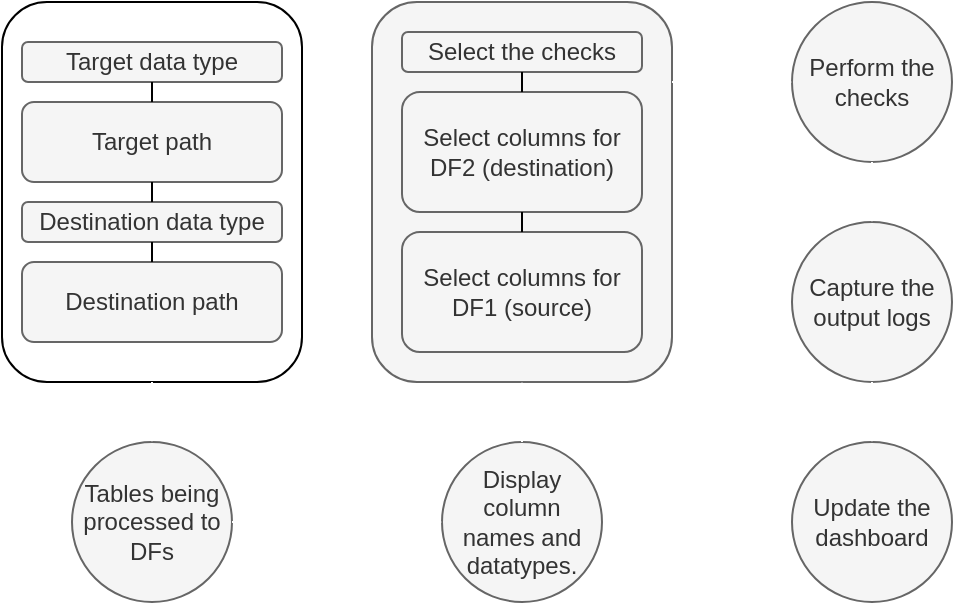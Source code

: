 <mxfile>
    <diagram id="C5RBs43oDa-KdzZeNtuy" name="Page-1">
        <mxGraphModel dx="614" dy="478" grid="1" gridSize="10" guides="1" tooltips="1" connect="1" arrows="1" fold="1" page="1" pageScale="1" pageWidth="827" pageHeight="1169" math="0" shadow="0">
            <root>
                <mxCell id="WIyWlLk6GJQsqaUBKTNV-0"/>
                <mxCell id="WIyWlLk6GJQsqaUBKTNV-1" parent="WIyWlLk6GJQsqaUBKTNV-0"/>
                <mxCell id="pdH0zqSJrU-gVliZ878T-4" value="Tables being processed to DFs" style="ellipse;whiteSpace=wrap;html=1;aspect=fixed;fontColor=#333333;strokeColor=#666666;fillColor=#f5f5f5;" parent="WIyWlLk6GJQsqaUBKTNV-1" vertex="1">
                    <mxGeometry x="110" y="270" width="80" height="80" as="geometry"/>
                </mxCell>
                <mxCell id="pdH0zqSJrU-gVliZ878T-5" value="" style="rounded=1;whiteSpace=wrap;html=1;fontColor=default;strokeColor=default;fillColor=#FFFFFF;" parent="WIyWlLk6GJQsqaUBKTNV-1" vertex="1">
                    <mxGeometry x="75" y="50" width="150" height="190" as="geometry"/>
                </mxCell>
                <mxCell id="pdH0zqSJrU-gVliZ878T-6" value="Target path" style="rounded=1;whiteSpace=wrap;html=1;fontColor=#333333;strokeColor=#666666;fillColor=#f5f5f5;" parent="WIyWlLk6GJQsqaUBKTNV-1" vertex="1">
                    <mxGeometry x="85" y="100" width="130" height="40" as="geometry"/>
                </mxCell>
                <mxCell id="pdH0zqSJrU-gVliZ878T-7" value="Destination path" style="rounded=1;whiteSpace=wrap;html=1;fontColor=#333333;strokeColor=#666666;fillColor=#f5f5f5;" parent="WIyWlLk6GJQsqaUBKTNV-1" vertex="1">
                    <mxGeometry x="85" y="180" width="130" height="40" as="geometry"/>
                </mxCell>
                <mxCell id="pdH0zqSJrU-gVliZ878T-8" value="Target data type" style="rounded=1;whiteSpace=wrap;html=1;fontColor=#333333;strokeColor=#666666;fillColor=#f5f5f5;" parent="WIyWlLk6GJQsqaUBKTNV-1" vertex="1">
                    <mxGeometry x="85" y="70" width="130" height="20" as="geometry"/>
                </mxCell>
                <mxCell id="pdH0zqSJrU-gVliZ878T-9" value="Destination data type" style="rounded=1;whiteSpace=wrap;html=1;fontColor=#333333;strokeColor=#666666;fillColor=#f5f5f5;" parent="WIyWlLk6GJQsqaUBKTNV-1" vertex="1">
                    <mxGeometry x="85" y="150" width="130" height="20" as="geometry"/>
                </mxCell>
                <mxCell id="pdH0zqSJrU-gVliZ878T-10" value="" style="endArrow=none;html=1;rounded=0;fontColor=default;entryX=0.5;entryY=1;entryDx=0;entryDy=0;strokeColor=default;labelBackgroundColor=default;exitX=0.5;exitY=0;exitDx=0;exitDy=0;" parent="WIyWlLk6GJQsqaUBKTNV-1" source="pdH0zqSJrU-gVliZ878T-6" target="pdH0zqSJrU-gVliZ878T-8" edge="1">
                    <mxGeometry width="50" height="50" relative="1" as="geometry">
                        <mxPoint x="190" y="190" as="sourcePoint"/>
                        <mxPoint x="240" y="140" as="targetPoint"/>
                    </mxGeometry>
                </mxCell>
                <mxCell id="pdH0zqSJrU-gVliZ878T-11" value="" style="endArrow=none;html=1;rounded=0;labelBackgroundColor=default;fontColor=default;strokeColor=default;entryX=0.5;entryY=1;entryDx=0;entryDy=0;exitX=0.5;exitY=0;exitDx=0;exitDy=0;" parent="WIyWlLk6GJQsqaUBKTNV-1" source="pdH0zqSJrU-gVliZ878T-9" target="pdH0zqSJrU-gVliZ878T-6" edge="1">
                    <mxGeometry width="50" height="50" relative="1" as="geometry">
                        <mxPoint x="130" y="180" as="sourcePoint"/>
                        <mxPoint x="180" y="130" as="targetPoint"/>
                    </mxGeometry>
                </mxCell>
                <mxCell id="pdH0zqSJrU-gVliZ878T-12" value="" style="endArrow=none;html=1;rounded=0;labelBackgroundColor=default;fontColor=default;strokeColor=default;entryX=0.5;entryY=1;entryDx=0;entryDy=0;exitX=0.5;exitY=0;exitDx=0;exitDy=0;" parent="WIyWlLk6GJQsqaUBKTNV-1" source="pdH0zqSJrU-gVliZ878T-7" target="pdH0zqSJrU-gVliZ878T-9" edge="1">
                    <mxGeometry width="50" height="50" relative="1" as="geometry">
                        <mxPoint x="140" y="210" as="sourcePoint"/>
                        <mxPoint x="190" y="160" as="targetPoint"/>
                    </mxGeometry>
                </mxCell>
                <mxCell id="pdH0zqSJrU-gVliZ878T-13" value="" style="endArrow=classic;html=1;rounded=0;labelBackgroundColor=default;fontColor=default;exitX=0.5;exitY=1;exitDx=0;exitDy=0;entryX=0.5;entryY=0;entryDx=0;entryDy=0;fillColor=#f5f5f5;strokeColor=#FFFFFF;" parent="WIyWlLk6GJQsqaUBKTNV-1" source="pdH0zqSJrU-gVliZ878T-5" target="pdH0zqSJrU-gVliZ878T-4" edge="1">
                    <mxGeometry width="50" height="50" relative="1" as="geometry">
                        <mxPoint x="180" y="370" as="sourcePoint"/>
                        <mxPoint x="230" y="320" as="targetPoint"/>
                    </mxGeometry>
                </mxCell>
                <mxCell id="pdH0zqSJrU-gVliZ878T-15" value="" style="rounded=1;whiteSpace=wrap;html=1;fontColor=#333333;strokeColor=#666666;fillColor=#f5f5f5;" parent="WIyWlLk6GJQsqaUBKTNV-1" vertex="1">
                    <mxGeometry x="260" y="50" width="150" height="190" as="geometry"/>
                </mxCell>
                <mxCell id="pdH0zqSJrU-gVliZ878T-21" value="" style="endArrow=none;html=1;rounded=0;labelBackgroundColor=default;fontColor=default;strokeColor=default;entryX=0.5;entryY=1;entryDx=0;entryDy=0;exitX=0.5;exitY=0;exitDx=0;exitDy=0;fillColor=default;" parent="WIyWlLk6GJQsqaUBKTNV-1" edge="1">
                    <mxGeometry width="50" height="50" relative="1" as="geometry">
                        <mxPoint x="335" y="150" as="sourcePoint"/>
                        <mxPoint x="365" y="130" as="targetPoint"/>
                    </mxGeometry>
                </mxCell>
                <mxCell id="pdH0zqSJrU-gVliZ878T-23" value="Display column names and datatypes." style="ellipse;whiteSpace=wrap;html=1;aspect=fixed;fontColor=#333333;strokeColor=#666666;fillColor=#f5f5f5;" parent="WIyWlLk6GJQsqaUBKTNV-1" vertex="1">
                    <mxGeometry x="295" y="270" width="80" height="80" as="geometry"/>
                </mxCell>
                <mxCell id="pdH0zqSJrU-gVliZ878T-24" value="" style="endArrow=classic;html=1;rounded=0;labelBackgroundColor=default;fontColor=default;fillColor=default;exitX=0.5;exitY=0;exitDx=0;exitDy=0;entryX=0.5;entryY=1;entryDx=0;entryDy=0;strokeColor=#FFFFFF;" parent="WIyWlLk6GJQsqaUBKTNV-1" source="pdH0zqSJrU-gVliZ878T-23" target="pdH0zqSJrU-gVliZ878T-15" edge="1">
                    <mxGeometry width="50" height="50" relative="1" as="geometry">
                        <mxPoint x="320" y="250" as="sourcePoint"/>
                        <mxPoint x="420" y="260" as="targetPoint"/>
                    </mxGeometry>
                </mxCell>
                <mxCell id="pdH0zqSJrU-gVliZ878T-25" value="" style="endArrow=classic;html=1;rounded=0;labelBackgroundColor=default;fontColor=default;fillColor=default;exitX=1;exitY=0.5;exitDx=0;exitDy=0;entryX=0;entryY=0.5;entryDx=0;entryDy=0;strokeColor=#FFFFFF;" parent="WIyWlLk6GJQsqaUBKTNV-1" source="pdH0zqSJrU-gVliZ878T-4" target="pdH0zqSJrU-gVliZ878T-23" edge="1">
                    <mxGeometry width="50" height="50" relative="1" as="geometry">
                        <mxPoint x="300" y="290" as="sourcePoint"/>
                        <mxPoint x="350" y="240" as="targetPoint"/>
                    </mxGeometry>
                </mxCell>
                <mxCell id="pdH0zqSJrU-gVliZ878T-27" value="Select columns for DF1 (source)" style="rounded=1;whiteSpace=wrap;html=1;fontColor=#333333;strokeColor=#666666;fillColor=#f5f5f5;" parent="WIyWlLk6GJQsqaUBKTNV-1" vertex="1">
                    <mxGeometry x="275" y="165" width="120" height="60" as="geometry"/>
                </mxCell>
                <mxCell id="pdH0zqSJrU-gVliZ878T-28" value="Select columns for DF2 (destination)" style="rounded=1;whiteSpace=wrap;html=1;fontColor=#333333;strokeColor=#666666;fillColor=#f5f5f5;" parent="WIyWlLk6GJQsqaUBKTNV-1" vertex="1">
                    <mxGeometry x="275" y="95" width="120" height="60" as="geometry"/>
                </mxCell>
                <mxCell id="pdH0zqSJrU-gVliZ878T-29" value="Select the checks" style="rounded=1;whiteSpace=wrap;html=1;fontColor=#333333;strokeColor=#666666;fillColor=#f5f5f5;" parent="WIyWlLk6GJQsqaUBKTNV-1" vertex="1">
                    <mxGeometry x="275" y="65" width="120" height="20" as="geometry"/>
                </mxCell>
                <mxCell id="pdH0zqSJrU-gVliZ878T-30" value="" style="endArrow=none;html=1;rounded=0;labelBackgroundColor=default;fontColor=default;strokeColor=default;fillColor=default;exitX=0.5;exitY=0;exitDx=0;exitDy=0;entryX=0.5;entryY=1;entryDx=0;entryDy=0;" parent="WIyWlLk6GJQsqaUBKTNV-1" source="pdH0zqSJrU-gVliZ878T-27" target="pdH0zqSJrU-gVliZ878T-28" edge="1">
                    <mxGeometry width="50" height="50" relative="1" as="geometry">
                        <mxPoint x="290" y="180" as="sourcePoint"/>
                        <mxPoint x="340" y="130" as="targetPoint"/>
                    </mxGeometry>
                </mxCell>
                <mxCell id="pdH0zqSJrU-gVliZ878T-31" value="" style="endArrow=none;html=1;rounded=0;labelBackgroundColor=default;fontColor=default;strokeColor=default;fillColor=default;exitX=0.5;exitY=0;exitDx=0;exitDy=0;entryX=0.5;entryY=1;entryDx=0;entryDy=0;" parent="WIyWlLk6GJQsqaUBKTNV-1" source="pdH0zqSJrU-gVliZ878T-28" target="pdH0zqSJrU-gVliZ878T-29" edge="1">
                    <mxGeometry width="50" height="50" relative="1" as="geometry">
                        <mxPoint x="290" y="180" as="sourcePoint"/>
                        <mxPoint x="340" y="130" as="targetPoint"/>
                    </mxGeometry>
                </mxCell>
                <mxCell id="pdH0zqSJrU-gVliZ878T-32" value="Perform the checks" style="ellipse;whiteSpace=wrap;html=1;aspect=fixed;fontColor=#333333;strokeColor=#666666;fillColor=#f5f5f5;" parent="WIyWlLk6GJQsqaUBKTNV-1" vertex="1">
                    <mxGeometry x="470" y="50" width="80" height="80" as="geometry"/>
                </mxCell>
                <mxCell id="pdH0zqSJrU-gVliZ878T-33" value="Capture the output logs" style="ellipse;whiteSpace=wrap;html=1;aspect=fixed;fontColor=#333333;strokeColor=#666666;fillColor=#f5f5f5;" parent="WIyWlLk6GJQsqaUBKTNV-1" vertex="1">
                    <mxGeometry x="470" y="160" width="80" height="80" as="geometry"/>
                </mxCell>
                <mxCell id="pdH0zqSJrU-gVliZ878T-34" value="Update the dashboard" style="ellipse;whiteSpace=wrap;html=1;aspect=fixed;fontColor=#333333;strokeColor=#666666;fillColor=#f5f5f5;" parent="WIyWlLk6GJQsqaUBKTNV-1" vertex="1">
                    <mxGeometry x="470" y="270" width="80" height="80" as="geometry"/>
                </mxCell>
                <mxCell id="pdH0zqSJrU-gVliZ878T-35" value="" style="endArrow=classic;html=1;rounded=0;labelBackgroundColor=default;fontColor=default;fillColor=default;entryX=0;entryY=0.5;entryDx=0;entryDy=0;strokeColor=#FFFFFF;" parent="WIyWlLk6GJQsqaUBKTNV-1" target="pdH0zqSJrU-gVliZ878T-32" edge="1">
                    <mxGeometry width="50" height="50" relative="1" as="geometry">
                        <mxPoint x="410" y="90" as="sourcePoint"/>
                        <mxPoint x="400" y="160" as="targetPoint"/>
                    </mxGeometry>
                </mxCell>
                <mxCell id="pdH0zqSJrU-gVliZ878T-36" value="" style="endArrow=classic;html=1;rounded=0;labelBackgroundColor=default;fontColor=default;fillColor=default;exitX=0.5;exitY=1;exitDx=0;exitDy=0;entryX=0.5;entryY=0;entryDx=0;entryDy=0;strokeColor=#FFFFFF;" parent="WIyWlLk6GJQsqaUBKTNV-1" source="pdH0zqSJrU-gVliZ878T-32" target="pdH0zqSJrU-gVliZ878T-33" edge="1">
                    <mxGeometry width="50" height="50" relative="1" as="geometry">
                        <mxPoint x="350" y="210" as="sourcePoint"/>
                        <mxPoint x="400" y="160" as="targetPoint"/>
                    </mxGeometry>
                </mxCell>
                <mxCell id="pdH0zqSJrU-gVliZ878T-37" value="" style="endArrow=classic;html=1;rounded=0;labelBackgroundColor=default;fontColor=default;fillColor=default;exitX=0.5;exitY=1;exitDx=0;exitDy=0;entryX=0.5;entryY=0;entryDx=0;entryDy=0;strokeColor=#FFFFFF;" parent="WIyWlLk6GJQsqaUBKTNV-1" source="pdH0zqSJrU-gVliZ878T-33" target="pdH0zqSJrU-gVliZ878T-34" edge="1">
                    <mxGeometry width="50" height="50" relative="1" as="geometry">
                        <mxPoint x="350" y="210" as="sourcePoint"/>
                        <mxPoint x="400" y="160" as="targetPoint"/>
                    </mxGeometry>
                </mxCell>
            </root>
        </mxGraphModel>
    </diagram>
</mxfile>